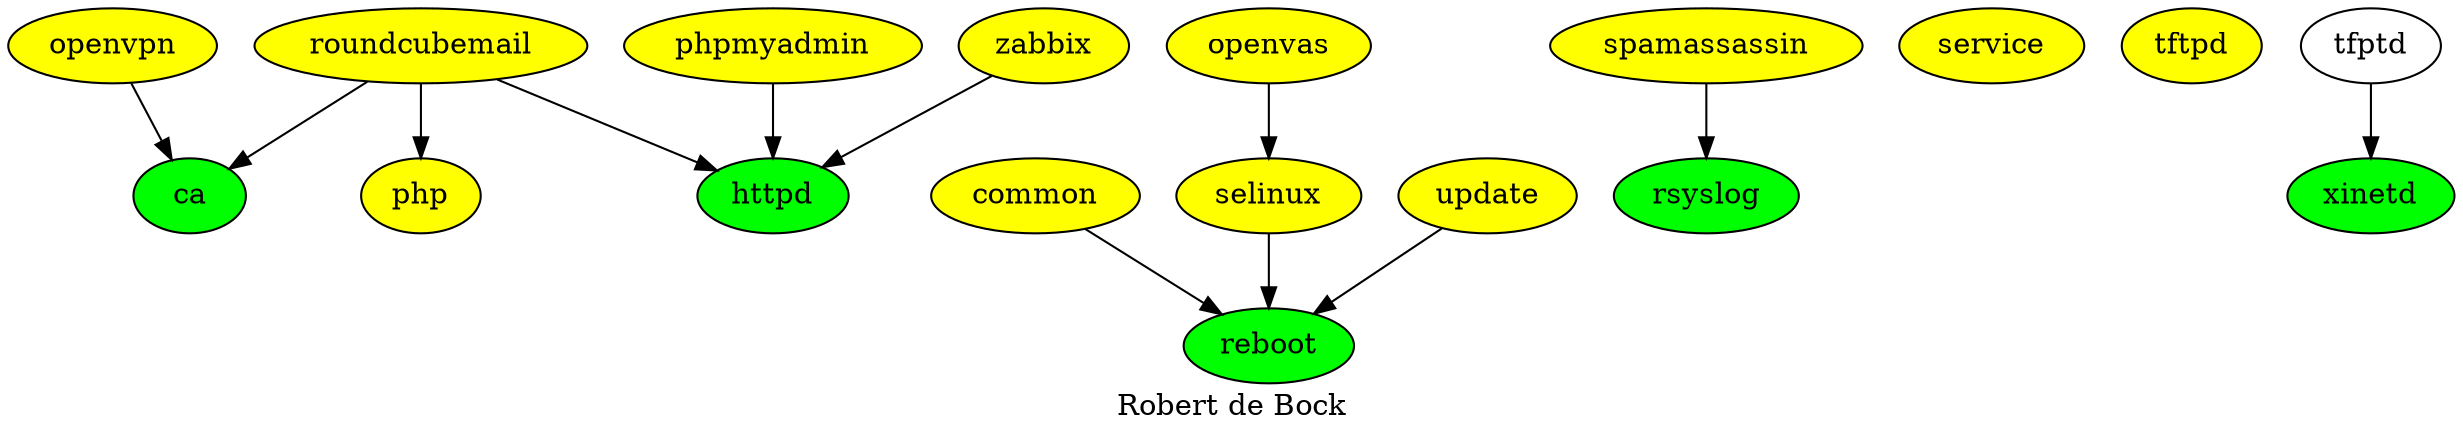 digraph hierarchy {
  label = "Robert de Bock" ;
  {
    ca [fillcolor=green style=filled]
    common [fillcolor=yellow style=filled]
    httpd [fillcolor=green style=filled]
    openvas [fillcolor=yellow style=filled]
    openvpn [fillcolor=yellow style=filled]
    php [fillcolor=yellow style=filled]
    phpmyadmin [fillcolor=yellow style=filled]
    reboot [fillcolor=green style=filled]
    roundcubemail [fillcolor=yellow style=filled]
    rsyslog [fillcolor=green style=filled]
    selinux [fillcolor=yellow style=filled]
    service [fillcolor=yellow style=filled]
    spamassassin [fillcolor=yellow style=filled]
    tftpd [fillcolor=yellow style=filled]
    update [fillcolor=yellow style=filled]
    xinetd [fillcolor=green style=filled]
    zabbix [fillcolor=yellow style=filled]
  }
  {openvpn roundcubemail} -> ca
  {common selinux update} -> reboot
  openvas -> selinux
  roundcubemail -> php
  {phpmyadmin roundcubemail zabbix}-> httpd
  spamassassin -> rsyslog
  tfptd -> xinetd
}
